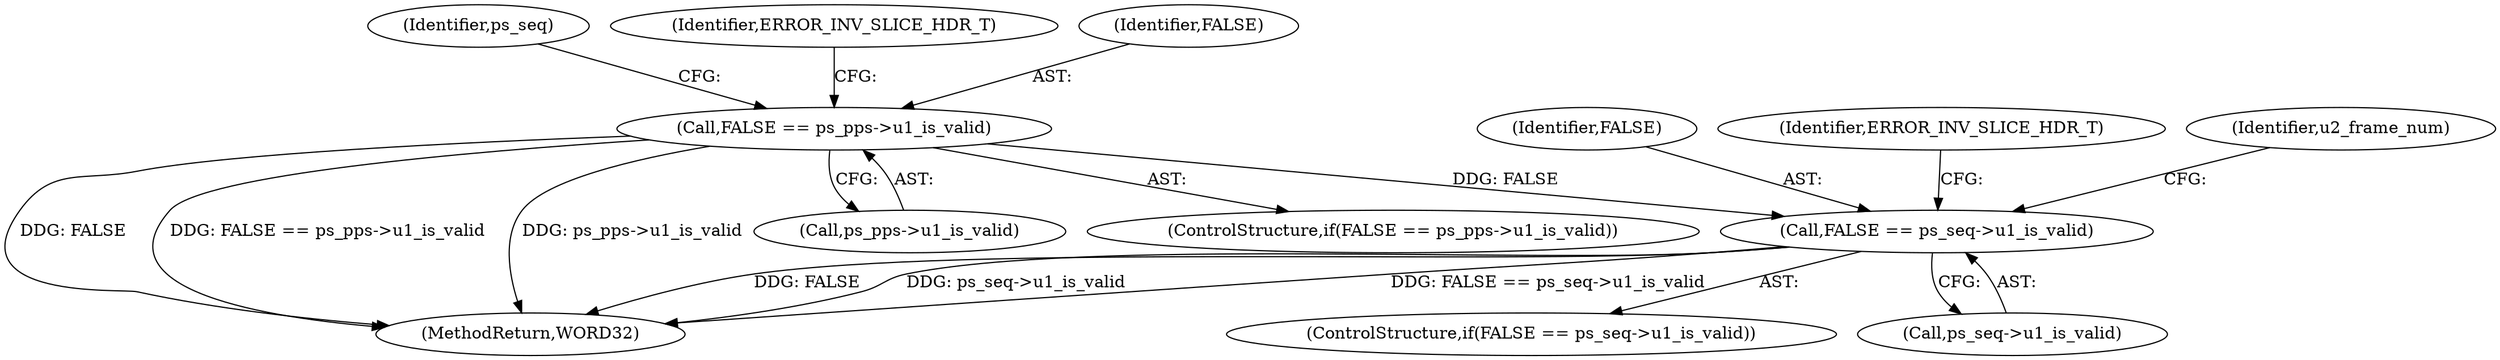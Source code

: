 digraph "0_Android_494561291a503840f385fbcd11d9bc5f4dc502b8_2@pointer" {
"1000452" [label="(Call,FALSE == ps_seq->u1_is_valid)"];
"1000433" [label="(Call,FALSE == ps_pps->u1_is_valid)"];
"1000442" [label="(Identifier,ps_seq)"];
"1000454" [label="(Call,ps_seq->u1_is_valid)"];
"1000453" [label="(Identifier,FALSE)"];
"1000452" [label="(Call,FALSE == ps_seq->u1_is_valid)"];
"1000440" [label="(Identifier,ERROR_INV_SLICE_HDR_T)"];
"1000435" [label="(Call,ps_pps->u1_is_valid)"];
"1000432" [label="(ControlStructure,if(FALSE == ps_pps->u1_is_valid))"];
"1000434" [label="(Identifier,FALSE)"];
"1000458" [label="(Identifier,ERROR_INV_SLICE_HDR_T)"];
"1000460" [label="(Identifier,u2_frame_num)"];
"1000433" [label="(Call,FALSE == ps_pps->u1_is_valid)"];
"1002619" [label="(MethodReturn,WORD32)"];
"1000451" [label="(ControlStructure,if(FALSE == ps_seq->u1_is_valid))"];
"1000452" -> "1000451"  [label="AST: "];
"1000452" -> "1000454"  [label="CFG: "];
"1000453" -> "1000452"  [label="AST: "];
"1000454" -> "1000452"  [label="AST: "];
"1000458" -> "1000452"  [label="CFG: "];
"1000460" -> "1000452"  [label="CFG: "];
"1000452" -> "1002619"  [label="DDG: FALSE == ps_seq->u1_is_valid"];
"1000452" -> "1002619"  [label="DDG: FALSE"];
"1000452" -> "1002619"  [label="DDG: ps_seq->u1_is_valid"];
"1000433" -> "1000452"  [label="DDG: FALSE"];
"1000433" -> "1000432"  [label="AST: "];
"1000433" -> "1000435"  [label="CFG: "];
"1000434" -> "1000433"  [label="AST: "];
"1000435" -> "1000433"  [label="AST: "];
"1000440" -> "1000433"  [label="CFG: "];
"1000442" -> "1000433"  [label="CFG: "];
"1000433" -> "1002619"  [label="DDG: FALSE"];
"1000433" -> "1002619"  [label="DDG: FALSE == ps_pps->u1_is_valid"];
"1000433" -> "1002619"  [label="DDG: ps_pps->u1_is_valid"];
}

